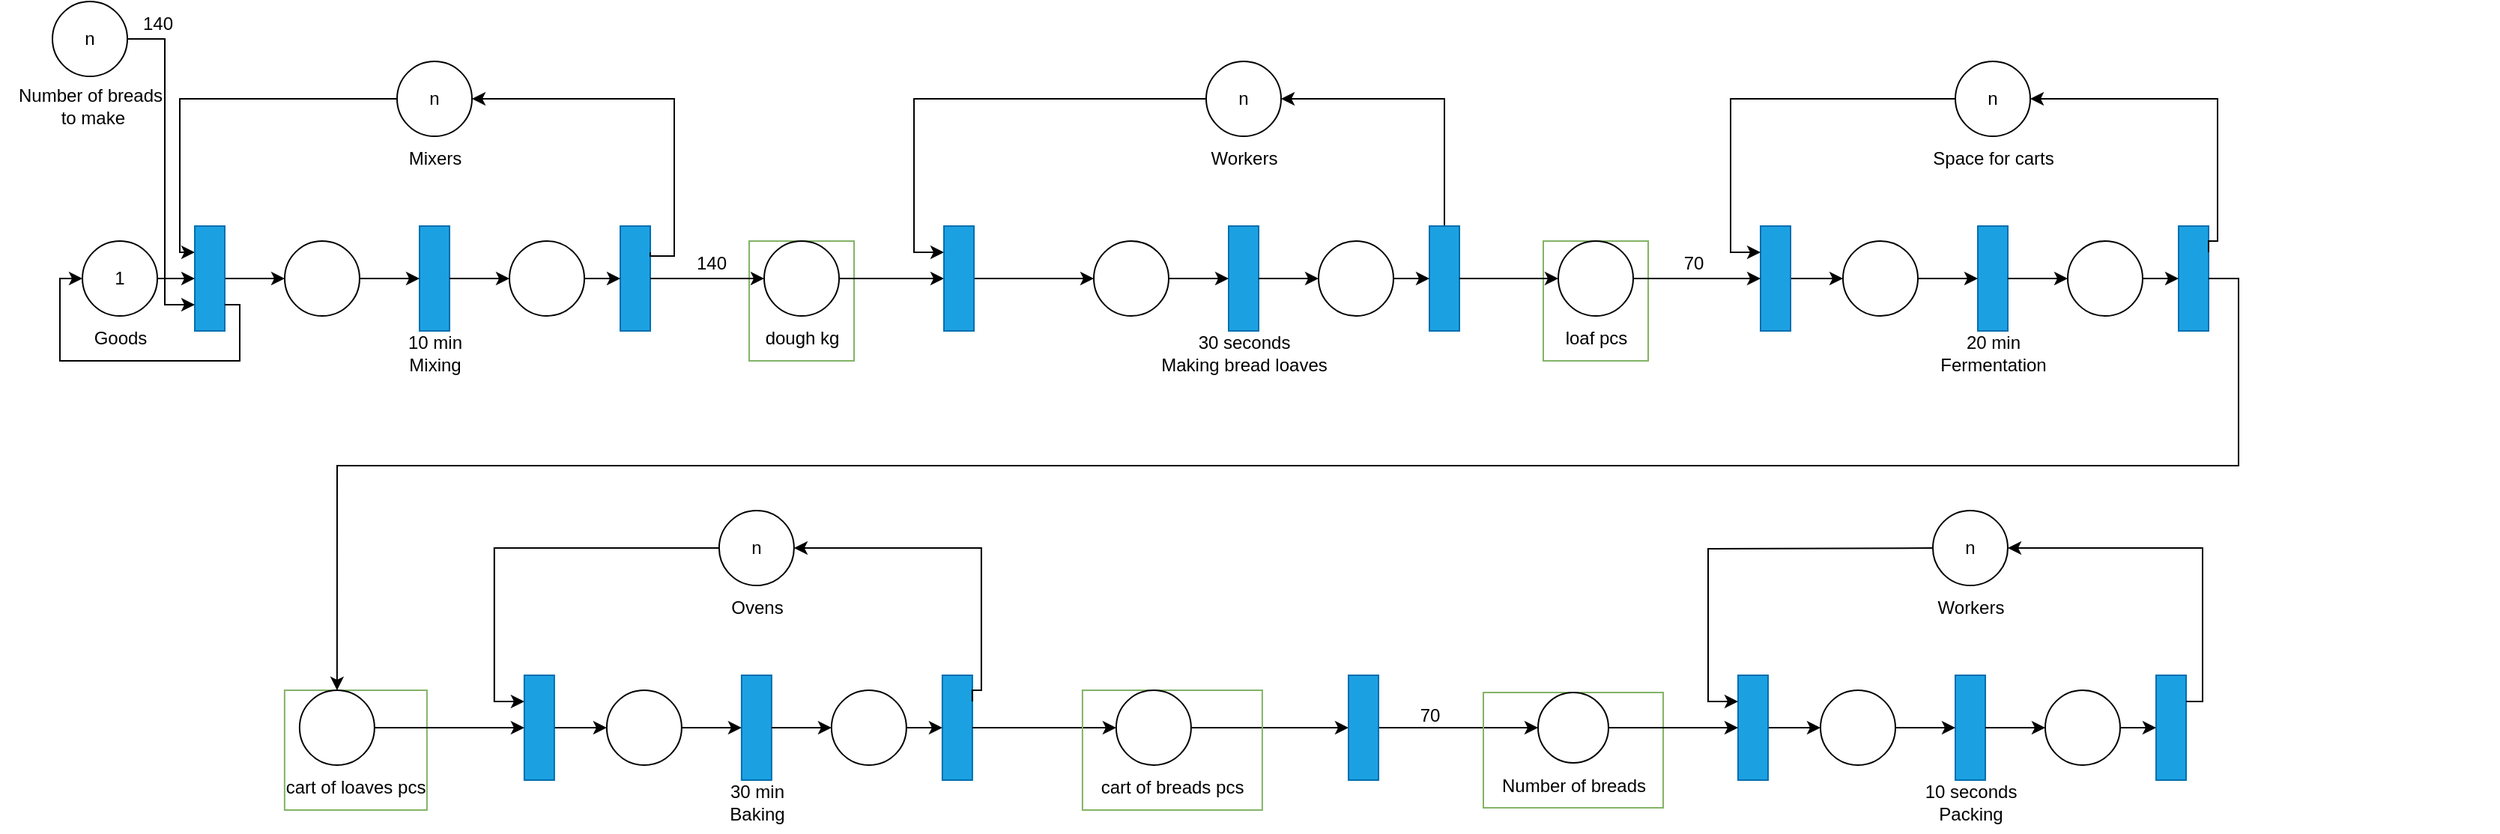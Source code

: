 <mxfile version="20.5.3" type="embed"><diagram id="23iRSUPoRavnBvh4doch" name="Page-1"><mxGraphModel dx="1580" dy="823" grid="1" gridSize="10" guides="1" tooltips="1" connect="1" arrows="1" fold="1" page="1" pageScale="1" pageWidth="827" pageHeight="1169" math="0" shadow="0"><root><mxCell id="0"/><mxCell id="1" parent="0"/><mxCell id="70" style="edgeStyle=orthogonalEdgeStyle;rounded=0;orthogonalLoop=1;jettySize=auto;html=1;exitX=1;exitY=0.5;exitDx=0;exitDy=0;" parent="1" source="305" edge="1"><mxGeometry relative="1" as="geometry"><mxPoint x="900" y="715" as="targetPoint"/><Array as="points"/></mxGeometry></mxCell><mxCell id="100" style="edgeStyle=orthogonalEdgeStyle;rounded=0;orthogonalLoop=1;jettySize=auto;html=1;exitX=0;exitY=0.5;exitDx=0;exitDy=0;entryX=0;entryY=0.25;entryDx=0;entryDy=0;" parent="1" source="79" target="5" edge="1"><mxGeometry relative="1" as="geometry"><mxPoint x="250" y="400" as="targetPoint"/><Array as="points"><mxPoint x="120" y="295"/><mxPoint x="120" y="398"/></Array></mxGeometry></mxCell><mxCell id="107" value="" style="edgeStyle=orthogonalEdgeStyle;rounded=0;orthogonalLoop=1;jettySize=auto;html=1;" parent="1" source="5" target="111" edge="1"><mxGeometry relative="1" as="geometry"><mxPoint x="140" y="144" as="targetPoint"/></mxGeometry></mxCell><mxCell id="133" value="" style="group" parent="1" vertex="1" connectable="0"><mxGeometry x="40" y="380" width="120" height="90" as="geometry"/></mxCell><mxCell id="5" value="" style="rounded=0;whiteSpace=wrap;html=1;fillColor=#1ba1e2;fontColor=#ffffff;strokeColor=#006EAF;" parent="133" vertex="1"><mxGeometry x="90" width="20" height="70" as="geometry"/></mxCell><mxCell id="93" value="" style="group" parent="133" vertex="1" connectable="0"><mxGeometry x="10" y="10" width="60" height="80" as="geometry"/></mxCell><mxCell id="36" value="1" style="ellipse;whiteSpace=wrap;html=1;aspect=fixed;" parent="93" vertex="1"><mxGeometry x="5" width="50" height="50" as="geometry"/></mxCell><mxCell id="87" value="Goods" style="text;html=1;align=center;verticalAlign=middle;resizable=1;points=[];autosize=1;strokeColor=none;fillColor=none;movable=1;rotatable=1;deletable=1;editable=1;connectable=1;" parent="93" vertex="1"><mxGeometry y="50" width="60" height="30" as="geometry"/></mxCell><mxCell id="37" style="edgeStyle=orthogonalEdgeStyle;rounded=0;orthogonalLoop=1;jettySize=auto;html=1;" parent="133" source="36" target="5" edge="1"><mxGeometry relative="1" as="geometry"/></mxCell><mxCell id="102" style="edgeStyle=orthogonalEdgeStyle;rounded=0;orthogonalLoop=1;jettySize=auto;html=1;exitX=1;exitY=0.75;exitDx=0;exitDy=0;" parent="133" source="5" target="36" edge="1"><mxGeometry relative="1" as="geometry"><mxPoint y="90" as="targetPoint"/><Array as="points"><mxPoint x="120" y="53"/><mxPoint x="120" y="90"/><mxPoint y="90"/><mxPoint y="35"/></Array></mxGeometry></mxCell><mxCell id="134" value="" style="group" parent="1" vertex="1" connectable="0"><mxGeometry x="190" y="270" width="244" height="215" as="geometry"/></mxCell><mxCell id="22" value="" style="rounded=0;whiteSpace=wrap;html=1;fillColor=#1ba1e2;fontColor=#ffffff;strokeColor=#006EAF;" parent="134" vertex="1"><mxGeometry x="224" y="110" width="20" height="70" as="geometry"/></mxCell><mxCell id="128" value="" style="group" parent="134" vertex="1" connectable="0"><mxGeometry width="200" height="215" as="geometry"/></mxCell><mxCell id="96" value="" style="group" parent="128" vertex="1" connectable="0"><mxGeometry x="70" width="60" height="80" as="geometry"/></mxCell><mxCell id="79" value="n" style="ellipse;whiteSpace=wrap;html=1;aspect=fixed;" parent="96" vertex="1"><mxGeometry x="5" width="50" height="50" as="geometry"/></mxCell><mxCell id="95" value="Mixers" style="text;html=1;align=center;verticalAlign=middle;resizable=0;points=[];autosize=1;strokeColor=none;fillColor=none;" parent="96" vertex="1"><mxGeometry y="50" width="60" height="30" as="geometry"/></mxCell><mxCell id="111" value="" style="ellipse;whiteSpace=wrap;html=1;aspect=fixed;" parent="128" vertex="1"><mxGeometry y="120" width="50" height="50" as="geometry"/></mxCell><mxCell id="118" value="" style="group" parent="128" vertex="1" connectable="0"><mxGeometry x="70" y="110" width="60" height="105" as="geometry"/></mxCell><mxCell id="116" value="" style="rounded=0;whiteSpace=wrap;html=1;fillColor=#1ba1e2;fontColor=#ffffff;strokeColor=#006EAF;" parent="118" vertex="1"><mxGeometry x="20" width="20" height="70" as="geometry"/></mxCell><mxCell id="117" value="10 min&lt;br&gt;Mixing" style="text;html=1;align=center;verticalAlign=middle;resizable=0;points=[];autosize=1;strokeColor=none;fillColor=none;" parent="118" vertex="1"><mxGeometry y="65" width="60" height="40" as="geometry"/></mxCell><mxCell id="115" style="edgeStyle=orthogonalEdgeStyle;rounded=0;orthogonalLoop=1;jettySize=auto;html=1;" parent="128" source="111" target="116" edge="1"><mxGeometry relative="1" as="geometry"><mxPoint x="75" y="145" as="targetPoint"/></mxGeometry></mxCell><mxCell id="120" style="edgeStyle=orthogonalEdgeStyle;rounded=0;orthogonalLoop=1;jettySize=auto;html=1;exitX=1;exitY=0.5;exitDx=0;exitDy=0;" parent="128" source="116" target="121" edge="1"><mxGeometry relative="1" as="geometry"><mxPoint x="170" y="145" as="targetPoint"/></mxGeometry></mxCell><mxCell id="121" value="" style="ellipse;whiteSpace=wrap;html=1;aspect=fixed;" parent="128" vertex="1"><mxGeometry x="150" y="120" width="50" height="50" as="geometry"/></mxCell><mxCell id="125" style="edgeStyle=orthogonalEdgeStyle;rounded=0;orthogonalLoop=1;jettySize=auto;html=1;exitX=1;exitY=0.25;exitDx=0;exitDy=0;entryX=1;entryY=0.5;entryDx=0;entryDy=0;" parent="134" source="22" target="79" edge="1"><mxGeometry relative="1" as="geometry"><Array as="points"><mxPoint x="244" y="130"/><mxPoint x="260" y="130"/><mxPoint x="260" y="25"/></Array></mxGeometry></mxCell><mxCell id="124" style="edgeStyle=orthogonalEdgeStyle;rounded=0;orthogonalLoop=1;jettySize=auto;html=1;exitX=1;exitY=0.5;exitDx=0;exitDy=0;entryX=0;entryY=0.5;entryDx=0;entryDy=0;" parent="134" source="121" target="22" edge="1"><mxGeometry relative="1" as="geometry"/></mxCell><mxCell id="162" value="" style="group" parent="1" vertex="1" connectable="0"><mxGeometry x="460" y="400" width="50" height="10" as="geometry"/></mxCell><mxCell id="161" value="140" style="text;html=1;strokeColor=none;fillColor=none;align=center;verticalAlign=middle;whiteSpace=wrap;rounded=0;" parent="162" vertex="1"><mxGeometry x="-10" width="50" height="10" as="geometry"/></mxCell><mxCell id="164" value="" style="group;fillColor=none;strokeColor=#82b366;" parent="1" vertex="1" connectable="0"><mxGeometry x="500" y="390" width="70" height="80" as="geometry"/></mxCell><mxCell id="35" value="" style="ellipse;whiteSpace=wrap;html=1;aspect=fixed;" parent="164" vertex="1"><mxGeometry x="10" width="50" height="50" as="geometry"/></mxCell><mxCell id="163" value="dough kg" style="text;html=1;align=center;verticalAlign=middle;resizable=0;points=[];autosize=1;strokeColor=none;fillColor=none;" parent="164" vertex="1"><mxGeometry y="50" width="70" height="30" as="geometry"/></mxCell><mxCell id="40" style="edgeStyle=orthogonalEdgeStyle;rounded=0;orthogonalLoop=1;jettySize=auto;html=1;" parent="1" source="22" target="35" edge="1"><mxGeometry relative="1" as="geometry"><mxPoint x="860" y="450" as="targetPoint"/></mxGeometry></mxCell><mxCell id="180" style="edgeStyle=orthogonalEdgeStyle;rounded=0;orthogonalLoop=1;jettySize=auto;html=1;exitX=1;exitY=0.5;exitDx=0;exitDy=0;entryX=0;entryY=0.5;entryDx=0;entryDy=0;" parent="1" source="35" target="182" edge="1"><mxGeometry relative="1" as="geometry"><mxPoint x="595" y="415" as="targetPoint"/></mxGeometry></mxCell><mxCell id="231" style="edgeStyle=orthogonalEdgeStyle;rounded=0;orthogonalLoop=1;jettySize=auto;html=1;exitX=1;exitY=0.5;exitDx=0;exitDy=0;entryX=0;entryY=0.5;entryDx=0;entryDy=0;" parent="1" source="182" target="221" edge="1"><mxGeometry relative="1" as="geometry"/></mxCell><mxCell id="190" style="edgeStyle=orthogonalEdgeStyle;rounded=0;orthogonalLoop=1;jettySize=auto;html=1;entryX=0;entryY=0.25;entryDx=0;entryDy=0;" parent="1" source="219" target="182" edge="1"><mxGeometry relative="1" as="geometry"><mxPoint x="710" y="305" as="sourcePoint"/><mxPoint x="620" y="375" as="targetPoint"/></mxGeometry></mxCell><mxCell id="215" value="" style="group" parent="1" vertex="1" connectable="0"><mxGeometry x="730" y="270" width="244" height="215" as="geometry"/></mxCell><mxCell id="376" style="edgeStyle=orthogonalEdgeStyle;rounded=0;orthogonalLoop=1;jettySize=auto;html=1;exitX=0.5;exitY=0;exitDx=0;exitDy=0;entryX=1;entryY=0.5;entryDx=0;entryDy=0;" parent="215" source="216" target="219" edge="1"><mxGeometry relative="1" as="geometry"/></mxCell><mxCell id="216" value="" style="rounded=0;whiteSpace=wrap;html=1;fillColor=#1ba1e2;fontColor=#ffffff;strokeColor=#006EAF;" parent="215" vertex="1"><mxGeometry x="224" y="110" width="20" height="70" as="geometry"/></mxCell><mxCell id="217" value="" style="group" parent="215" vertex="1" connectable="0"><mxGeometry width="200" height="215" as="geometry"/></mxCell><mxCell id="218" value="" style="group" parent="217" vertex="1" connectable="0"><mxGeometry x="70" width="70" height="80" as="geometry"/></mxCell><mxCell id="219" value="n" style="ellipse;whiteSpace=wrap;html=1;aspect=fixed;" parent="218" vertex="1"><mxGeometry x="5" width="50" height="50" as="geometry"/></mxCell><mxCell id="220" value="Workers" style="text;html=1;align=center;verticalAlign=middle;resizable=0;points=[];autosize=1;strokeColor=none;fillColor=none;" parent="218" vertex="1"><mxGeometry x="-5" y="50" width="70" height="30" as="geometry"/></mxCell><mxCell id="221" value="" style="ellipse;whiteSpace=wrap;html=1;aspect=fixed;" parent="217" vertex="1"><mxGeometry y="120" width="50" height="50" as="geometry"/></mxCell><mxCell id="222" value="" style="group" parent="217" vertex="1" connectable="0"><mxGeometry x="70" y="110" width="95" height="105" as="geometry"/></mxCell><mxCell id="223" value="" style="rounded=0;whiteSpace=wrap;html=1;fillColor=#1ba1e2;fontColor=#ffffff;strokeColor=#006EAF;" parent="222" vertex="1"><mxGeometry x="20" width="20" height="70" as="geometry"/></mxCell><mxCell id="224" value="30 seconds&lt;br&gt;Making bread loaves" style="text;html=1;align=center;verticalAlign=middle;resizable=0;points=[];autosize=1;strokeColor=none;fillColor=none;" parent="222" vertex="1"><mxGeometry x="-35" y="65" width="130" height="40" as="geometry"/></mxCell><mxCell id="225" style="edgeStyle=orthogonalEdgeStyle;rounded=0;orthogonalLoop=1;jettySize=auto;html=1;" parent="217" source="221" target="223" edge="1"><mxGeometry relative="1" as="geometry"><mxPoint x="75" y="145" as="targetPoint"/></mxGeometry></mxCell><mxCell id="226" style="edgeStyle=orthogonalEdgeStyle;rounded=0;orthogonalLoop=1;jettySize=auto;html=1;exitX=1;exitY=0.5;exitDx=0;exitDy=0;" parent="217" source="223" target="227" edge="1"><mxGeometry relative="1" as="geometry"><mxPoint x="170" y="145" as="targetPoint"/></mxGeometry></mxCell><mxCell id="227" value="" style="ellipse;whiteSpace=wrap;html=1;aspect=fixed;" parent="217" vertex="1"><mxGeometry x="150" y="120" width="50" height="50" as="geometry"/></mxCell><mxCell id="229" style="edgeStyle=orthogonalEdgeStyle;rounded=0;orthogonalLoop=1;jettySize=auto;html=1;exitX=1;exitY=0.5;exitDx=0;exitDy=0;entryX=0;entryY=0.5;entryDx=0;entryDy=0;" parent="215" source="227" target="216" edge="1"><mxGeometry relative="1" as="geometry"/></mxCell><mxCell id="249" value="" style="group;fillColor=none;strokeColor=#82b366;" parent="1" vertex="1" connectable="0"><mxGeometry x="1030" y="390" width="70" height="80" as="geometry"/></mxCell><mxCell id="250" value="" style="ellipse;whiteSpace=wrap;html=1;aspect=fixed;" parent="249" vertex="1"><mxGeometry x="10" width="50" height="50" as="geometry"/></mxCell><mxCell id="251" value="loaf pcs" style="text;html=1;align=center;verticalAlign=middle;resizable=0;points=[];autosize=1;strokeColor=none;fillColor=none;" parent="249" vertex="1"><mxGeometry x="5" y="50" width="60" height="30" as="geometry"/></mxCell><mxCell id="258" style="edgeStyle=orthogonalEdgeStyle;rounded=0;orthogonalLoop=1;jettySize=auto;html=1;exitX=1;exitY=0.5;exitDx=0;exitDy=0;entryX=0;entryY=0.5;entryDx=0;entryDy=0;" parent="1" source="259" target="267" edge="1"><mxGeometry relative="1" as="geometry"/></mxCell><mxCell id="259" value="" style="rounded=0;whiteSpace=wrap;html=1;fillColor=#1ba1e2;fontColor=#ffffff;strokeColor=#006EAF;" parent="1" vertex="1"><mxGeometry x="1175" y="380" width="20" height="70" as="geometry"/></mxCell><mxCell id="260" style="edgeStyle=orthogonalEdgeStyle;rounded=0;orthogonalLoop=1;jettySize=auto;html=1;entryX=0;entryY=0.25;entryDx=0;entryDy=0;" parent="1" source="265" target="259" edge="1"><mxGeometry relative="1" as="geometry"><mxPoint x="1540" y="355" as="sourcePoint"/><mxPoint x="1450" y="425" as="targetPoint"/></mxGeometry></mxCell><mxCell id="285" style="edgeStyle=orthogonalEdgeStyle;rounded=0;orthogonalLoop=1;jettySize=auto;html=1;exitX=1;exitY=0.5;exitDx=0;exitDy=0;entryX=0;entryY=0.5;entryDx=0;entryDy=0;" parent="1" source="286" target="295" edge="1"><mxGeometry relative="1" as="geometry"/></mxCell><mxCell id="286" value="" style="rounded=0;whiteSpace=wrap;html=1;fillColor=#1ba1e2;fontColor=#ffffff;strokeColor=#006EAF;" parent="1" vertex="1"><mxGeometry x="349.94" y="680" width="20" height="70" as="geometry"/></mxCell><mxCell id="287" style="edgeStyle=orthogonalEdgeStyle;rounded=0;orthogonalLoop=1;jettySize=auto;html=1;entryX=0;entryY=0.25;entryDx=0;entryDy=0;" parent="1" source="293" target="286" edge="1"><mxGeometry relative="1" as="geometry"><mxPoint x="714.94" y="655" as="sourcePoint"/><mxPoint x="624.94" y="725" as="targetPoint"/></mxGeometry></mxCell><mxCell id="288" value="" style="group" parent="1" vertex="1" connectable="0"><mxGeometry x="404.94" y="570" width="437.5" height="215" as="geometry"/></mxCell><mxCell id="289" value="" style="group" parent="288" vertex="1" connectable="0"><mxGeometry width="244" height="215" as="geometry"/></mxCell><mxCell id="290" value="" style="rounded=0;whiteSpace=wrap;html=1;fillColor=#1ba1e2;fontColor=#ffffff;strokeColor=#006EAF;" parent="289" vertex="1"><mxGeometry x="224" y="110" width="20" height="70" as="geometry"/></mxCell><mxCell id="291" value="" style="group" parent="289" vertex="1" connectable="0"><mxGeometry width="200" height="215" as="geometry"/></mxCell><mxCell id="292" value="" style="group" parent="291" vertex="1" connectable="0"><mxGeometry x="70" width="70" height="80" as="geometry"/></mxCell><mxCell id="293" value="n" style="ellipse;whiteSpace=wrap;html=1;aspect=fixed;" parent="292" vertex="1"><mxGeometry x="5" width="50" height="50" as="geometry"/></mxCell><mxCell id="294" value="Ovens" style="text;html=1;align=center;verticalAlign=middle;resizable=0;points=[];autosize=1;strokeColor=none;fillColor=none;" parent="292" vertex="1"><mxGeometry y="50" width="60" height="30" as="geometry"/></mxCell><mxCell id="295" value="" style="ellipse;whiteSpace=wrap;html=1;aspect=fixed;" parent="291" vertex="1"><mxGeometry y="120" width="50" height="50" as="geometry"/></mxCell><mxCell id="296" value="" style="group" parent="291" vertex="1" connectable="0"><mxGeometry x="70" y="110" width="95" height="105" as="geometry"/></mxCell><mxCell id="297" value="" style="rounded=0;whiteSpace=wrap;html=1;fillColor=#1ba1e2;fontColor=#ffffff;strokeColor=#006EAF;" parent="296" vertex="1"><mxGeometry x="20" width="20" height="70" as="geometry"/></mxCell><mxCell id="298" value="30 min&lt;br&gt;Baking" style="text;html=1;align=center;verticalAlign=middle;resizable=0;points=[];autosize=1;strokeColor=none;fillColor=none;" parent="296" vertex="1"><mxGeometry y="65" width="60" height="40" as="geometry"/></mxCell><mxCell id="299" style="edgeStyle=orthogonalEdgeStyle;rounded=0;orthogonalLoop=1;jettySize=auto;html=1;" parent="291" source="295" target="297" edge="1"><mxGeometry relative="1" as="geometry"><mxPoint x="75" y="145" as="targetPoint"/></mxGeometry></mxCell><mxCell id="300" style="edgeStyle=orthogonalEdgeStyle;rounded=0;orthogonalLoop=1;jettySize=auto;html=1;exitX=1;exitY=0.5;exitDx=0;exitDy=0;" parent="291" source="297" target="301" edge="1"><mxGeometry relative="1" as="geometry"><mxPoint x="170" y="145" as="targetPoint"/></mxGeometry></mxCell><mxCell id="301" value="" style="ellipse;whiteSpace=wrap;html=1;aspect=fixed;" parent="291" vertex="1"><mxGeometry x="150" y="120" width="50" height="50" as="geometry"/></mxCell><mxCell id="302" style="edgeStyle=orthogonalEdgeStyle;rounded=0;orthogonalLoop=1;jettySize=auto;html=1;exitX=1;exitY=0.25;exitDx=0;exitDy=0;entryX=1;entryY=0.5;entryDx=0;entryDy=0;" parent="289" source="290" target="293" edge="1"><mxGeometry relative="1" as="geometry"><Array as="points"><mxPoint x="244" y="120"/><mxPoint x="250" y="120"/><mxPoint x="250" y="25"/></Array></mxGeometry></mxCell><mxCell id="303" style="edgeStyle=orthogonalEdgeStyle;rounded=0;orthogonalLoop=1;jettySize=auto;html=1;exitX=1;exitY=0.5;exitDx=0;exitDy=0;entryX=0;entryY=0.5;entryDx=0;entryDy=0;" parent="289" source="301" target="290" edge="1"><mxGeometry relative="1" as="geometry"/></mxCell><mxCell id="309" style="edgeStyle=orthogonalEdgeStyle;rounded=0;orthogonalLoop=1;jettySize=auto;html=1;exitX=1;exitY=0.5;exitDx=0;exitDy=0;" parent="288" source="290" target="305" edge="1"><mxGeometry relative="1" as="geometry"><mxPoint x="325.06" y="145" as="targetPoint"/></mxGeometry></mxCell><mxCell id="318" value="" style="group;fillColor=none;strokeColor=#82b366;fillStyle=auto;rounded=0;" parent="288" vertex="1" connectable="0"><mxGeometry x="317.5" y="120" width="120" height="80" as="geometry"/></mxCell><mxCell id="304" value="" style="group;" parent="318" vertex="1" connectable="0"><mxGeometry x="12.5" width="95" height="80" as="geometry"/></mxCell><mxCell id="305" value="" style="ellipse;whiteSpace=wrap;html=1;aspect=fixed;" parent="304" vertex="1"><mxGeometry x="10" width="50" height="50" as="geometry"/></mxCell><mxCell id="306" value="cart of breads pcs" style="text;html=1;align=center;verticalAlign=middle;resizable=0;points=[];autosize=1;strokeColor=none;fillColor=none;" parent="318" vertex="1"><mxGeometry y="50" width="120" height="30" as="geometry"/></mxCell><mxCell id="313" value="" style="group" parent="1" vertex="1" connectable="0"><mxGeometry x="1110" y="390" width="40" height="30" as="geometry"/></mxCell><mxCell id="257" style="edgeStyle=orthogonalEdgeStyle;rounded=0;orthogonalLoop=1;jettySize=auto;html=1;exitX=1;exitY=0.5;exitDx=0;exitDy=0;entryX=0;entryY=0.5;entryDx=0;entryDy=0;" parent="313" source="250" target="259" edge="1"><mxGeometry relative="1" as="geometry"><mxPoint x="280" y="75" as="sourcePoint"/><mxPoint x="315" y="75" as="targetPoint"/></mxGeometry></mxCell><mxCell id="312" value="70" style="text;html=1;align=center;verticalAlign=middle;resizable=0;points=[];autosize=1;strokeColor=none;fillColor=none;" parent="313" vertex="1"><mxGeometry width="40" height="30" as="geometry"/></mxCell><mxCell id="316" value="" style="group" parent="1" vertex="1" connectable="0"><mxGeometry x="1230" y="270" width="437.5" height="215" as="geometry"/></mxCell><mxCell id="283" value="" style="group" parent="316" vertex="1" connectable="0"><mxGeometry width="425" height="215" as="geometry"/></mxCell><mxCell id="261" value="" style="group" parent="283" vertex="1" connectable="0"><mxGeometry width="244" height="215" as="geometry"/></mxCell><mxCell id="262" value="" style="rounded=0;whiteSpace=wrap;html=1;fillColor=#1ba1e2;fontColor=#ffffff;strokeColor=#006EAF;" parent="261" vertex="1"><mxGeometry x="224" y="110" width="20" height="70" as="geometry"/></mxCell><mxCell id="263" value="" style="group" parent="261" vertex="1" connectable="0"><mxGeometry width="200" height="215" as="geometry"/></mxCell><mxCell id="264" value="" style="group" parent="263" vertex="1" connectable="0"><mxGeometry x="70" width="80" height="80" as="geometry"/></mxCell><mxCell id="265" value="n" style="ellipse;whiteSpace=wrap;html=1;aspect=fixed;" parent="264" vertex="1"><mxGeometry x="5" width="50" height="50" as="geometry"/></mxCell><mxCell id="266" value="Space for carts" style="text;html=1;align=center;verticalAlign=middle;resizable=0;points=[];autosize=1;strokeColor=none;fillColor=none;" parent="264" vertex="1"><mxGeometry x="-20" y="50" width="100" height="30" as="geometry"/></mxCell><mxCell id="267" value="" style="ellipse;whiteSpace=wrap;html=1;aspect=fixed;" parent="263" vertex="1"><mxGeometry y="120" width="50" height="50" as="geometry"/></mxCell><mxCell id="268" value="" style="group" parent="263" vertex="1" connectable="0"><mxGeometry x="70" y="110" width="95" height="105" as="geometry"/></mxCell><mxCell id="269" value="" style="rounded=0;whiteSpace=wrap;html=1;fillColor=#1ba1e2;fontColor=#ffffff;strokeColor=#006EAF;" parent="268" vertex="1"><mxGeometry x="20" width="20" height="70" as="geometry"/></mxCell><mxCell id="270" value="20 min&lt;br&gt;Fermentation" style="text;html=1;align=center;verticalAlign=middle;resizable=0;points=[];autosize=1;strokeColor=none;fillColor=none;" parent="268" vertex="1"><mxGeometry x="-15" y="65" width="90" height="40" as="geometry"/></mxCell><mxCell id="271" style="edgeStyle=orthogonalEdgeStyle;rounded=0;orthogonalLoop=1;jettySize=auto;html=1;" parent="263" source="267" target="269" edge="1"><mxGeometry relative="1" as="geometry"><mxPoint x="75" y="145" as="targetPoint"/></mxGeometry></mxCell><mxCell id="272" style="edgeStyle=orthogonalEdgeStyle;rounded=0;orthogonalLoop=1;jettySize=auto;html=1;exitX=1;exitY=0.5;exitDx=0;exitDy=0;" parent="263" source="269" target="273" edge="1"><mxGeometry relative="1" as="geometry"><mxPoint x="170" y="145" as="targetPoint"/></mxGeometry></mxCell><mxCell id="273" value="" style="ellipse;whiteSpace=wrap;html=1;aspect=fixed;" parent="263" vertex="1"><mxGeometry x="150" y="120" width="50" height="50" as="geometry"/></mxCell><mxCell id="274" style="edgeStyle=orthogonalEdgeStyle;rounded=0;orthogonalLoop=1;jettySize=auto;html=1;exitX=1;exitY=0.25;exitDx=0;exitDy=0;entryX=1;entryY=0.5;entryDx=0;entryDy=0;" parent="261" source="262" target="265" edge="1"><mxGeometry relative="1" as="geometry"><Array as="points"><mxPoint x="244" y="120"/><mxPoint x="250" y="120"/><mxPoint x="250" y="25"/></Array></mxGeometry></mxCell><mxCell id="275" style="edgeStyle=orthogonalEdgeStyle;rounded=0;orthogonalLoop=1;jettySize=auto;html=1;exitX=1;exitY=0.5;exitDx=0;exitDy=0;entryX=0;entryY=0.5;entryDx=0;entryDy=0;" parent="261" source="273" target="262" edge="1"><mxGeometry relative="1" as="geometry"/></mxCell><mxCell id="276" value="" style="group;fillColor=none;strokeColor=#82b366;" parent="283" vertex="1" connectable="0"><mxGeometry x="-1040.06" y="420" width="95" height="80" as="geometry"/></mxCell><mxCell id="277" value="" style="ellipse;whiteSpace=wrap;html=1;aspect=fixed;" parent="276" vertex="1"><mxGeometry x="10" width="50" height="50" as="geometry"/></mxCell><mxCell id="280" style="edgeStyle=orthogonalEdgeStyle;rounded=0;orthogonalLoop=1;jettySize=auto;html=1;exitX=1;exitY=0.5;exitDx=0;exitDy=0;" parent="283" source="262" target="277" edge="1"><mxGeometry relative="1" as="geometry"><Array as="points"><mxPoint x="264" y="145"/><mxPoint x="264" y="270"/><mxPoint x="-1005" y="270"/></Array></mxGeometry></mxCell><mxCell id="278" value="cart of loaves pcs" style="text;html=1;align=center;verticalAlign=middle;resizable=0;points=[];autosize=1;strokeColor=none;fillColor=none;" parent="316" vertex="1"><mxGeometry x="-1052.56" y="470" width="120" height="30" as="geometry"/></mxCell><mxCell id="317" style="edgeStyle=orthogonalEdgeStyle;rounded=0;orthogonalLoop=1;jettySize=auto;html=1;exitX=1;exitY=0.5;exitDx=0;exitDy=0;entryX=0;entryY=0.5;entryDx=0;entryDy=0;" parent="1" source="277" target="286" edge="1"><mxGeometry relative="1" as="geometry"/></mxCell><mxCell id="349" value="" style="group" parent="1" vertex="1" connectable="0"><mxGeometry x="620" y="380" width="45" height="105" as="geometry"/></mxCell><mxCell id="182" value="&lt;span style=&quot;color: rgba(0, 0, 0, 0); font-family: monospace; font-size: 0px; text-align: start;&quot;&gt;%3CmxGraphModel%3E%3Croot%3E%3CmxCell%20id%3D%220%22%2F%3E%3CmxCell%20id%3D%221%22%20parent%3D%220%22%2F%3E%3CmxCell%20id%3D%222%22%20value%3D%22%22%20style%3D%22group%22%20vertex%3D%221%22%20connectable%3D%220%22%20parent%3D%221%22%3E%3CmxGeometry%20x%3D%22190%22%20y%3D%22270%22%20width%3D%22244%22%20height%3D%22215%22%20as%3D%22geometry%22%2F%3E%3C%2FmxCell%3E%3CmxCell%20id%3D%223%22%20value%3D%22%22%20style%3D%22rounded%3D0%3BwhiteSpace%3Dwrap%3Bhtml%3D1%3BfillColor%3D%231ba1e2%3BfontColor%3D%23ffffff%3BstrokeColor%3D%23006EAF%3B%22%20vertex%3D%221%22%20parent%3D%222%22%3E%3CmxGeometry%20x%3D%22224%22%20y%3D%22110%22%20width%3D%2220%22%20height%3D%2270%22%20as%3D%22geometry%22%2F%3E%3C%2FmxCell%3E%3CmxCell%20id%3D%224%22%20value%3D%22%22%20style%3D%22group%22%20vertex%3D%221%22%20connectable%3D%220%22%20parent%3D%222%22%3E%3CmxGeometry%20width%3D%22200%22%20height%3D%22215%22%20as%3D%22geometry%22%2F%3E%3C%2FmxCell%3E%3CmxCell%20id%3D%225%22%20value%3D%22%22%20style%3D%22group%22%20vertex%3D%221%22%20connectable%3D%220%22%20parent%3D%224%22%3E%3CmxGeometry%20x%3D%2270%22%20width%3D%2260%22%20height%3D%2280%22%20as%3D%22geometry%22%2F%3E%3C%2FmxCell%3E%3CmxCell%20id%3D%226%22%20value%3D%22n%3D%3F%22%20style%3D%22ellipse%3BwhiteSpace%3Dwrap%3Bhtml%3D1%3Baspect%3Dfixed%3B%22%20vertex%3D%221%22%20parent%3D%225%22%3E%3CmxGeometry%20x%3D%225%22%20width%3D%2250%22%20height%3D%2250%22%20as%3D%22geometry%22%2F%3E%3C%2FmxCell%3E%3CmxCell%20id%3D%227%22%20value%3D%22Mixers%22%20style%3D%22text%3Bhtml%3D1%3Balign%3Dcenter%3BverticalAlign%3Dmiddle%3Bresizable%3D0%3Bpoints%3D%5B%5D%3Bautosize%3D1%3BstrokeColor%3Dnone%3BfillColor%3Dnone%3B%22%20vertex%3D%221%22%20parent%3D%225%22%3E%3CmxGeometry%20y%3D%2250%22%20width%3D%2260%22%20height%3D%2230%22%20as%3D%22geometry%22%2F%3E%3C%2FmxCell%3E%3CmxCell%20id%3D%228%22%20value%3D%22%22%20style%3D%22ellipse%3BwhiteSpace%3Dwrap%3Bhtml%3D1%3Baspect%3Dfixed%3B%22%20vertex%3D%221%22%20parent%3D%224%22%3E%3CmxGeometry%20y%3D%22120%22%20width%3D%2250%22%20height%3D%2250%22%20as%3D%22geometry%22%2F%3E%3C%2FmxCell%3E%3CmxCell%20id%3D%229%22%20value%3D%22%22%20style%3D%22group%22%20vertex%3D%221%22%20connectable%3D%220%22%20parent%3D%224%22%3E%3CmxGeometry%20x%3D%2270%22%20y%3D%22110%22%20width%3D%2260%22%20height%3D%22105%22%20as%3D%22geometry%22%2F%3E%3C%2FmxCell%3E%3CmxCell%20id%3D%2210%22%20value%3D%22%22%20style%3D%22rounded%3D0%3BwhiteSpace%3Dwrap%3Bhtml%3D1%3BfillColor%3D%231ba1e2%3BfontColor%3D%23ffffff%3BstrokeColor%3D%23006EAF%3B%22%20vertex%3D%221%22%20parent%3D%229%22%3E%3CmxGeometry%20x%3D%2220%22%20width%3D%2220%22%20height%3D%2270%22%20as%3D%22geometry%22%2F%3E%3C%2FmxCell%3E%3CmxCell%20id%3D%2211%22%20value%3D%22time%3D%3F%26lt%3Bbr%26gt%3BMixing%22%20style%3D%22text%3Bhtml%3D1%3Balign%3Dcenter%3BverticalAlign%3Dmiddle%3Bresizable%3D0%3Bpoints%3D%5B%5D%3Bautosize%3D1%3BstrokeColor%3Dnone%3BfillColor%3Dnone%3B%22%20vertex%3D%221%22%20parent%3D%229%22%3E%3CmxGeometry%20y%3D%2265%22%20width%3D%2260%22%20height%3D%2240%22%20as%3D%22geometry%22%2F%3E%3C%2FmxCell%3E%3CmxCell%20id%3D%2212%22%20style%3D%22edgeStyle%3DorthogonalEdgeStyle%3Brounded%3D0%3BorthogonalLoop%3D1%3BjettySize%3Dauto%3Bhtml%3D1%3B%22%20edge%3D%221%22%20parent%3D%224%22%20source%3D%228%22%20target%3D%2210%22%3E%3CmxGeometry%20relative%3D%221%22%20as%3D%22geometry%22%3E%3CmxPoint%20x%3D%2275%22%20y%3D%22145%22%20as%3D%22targetPoint%22%2F%3E%3C%2FmxGeometry%3E%3C%2FmxCell%3E%3CmxCell%20id%3D%2213%22%20style%3D%22edgeStyle%3DorthogonalEdgeStyle%3Brounded%3D0%3BorthogonalLoop%3D1%3BjettySize%3Dauto%3Bhtml%3D1%3BexitX%3D1%3BexitY%3D0.5%3BexitDx%3D0%3BexitDy%3D0%3B%22%20edge%3D%221%22%20parent%3D%224%22%20source%3D%2210%22%20target%3D%2214%22%3E%3CmxGeometry%20relative%3D%221%22%20as%3D%22geometry%22%3E%3CmxPoint%20x%3D%22170%22%20y%3D%22145%22%20as%3D%22targetPoint%22%2F%3E%3C%2FmxGeometry%3E%3C%2FmxCell%3E%3CmxCell%20id%3D%2214%22%20value%3D%22%22%20style%3D%22ellipse%3BwhiteSpace%3Dwrap%3Bhtml%3D1%3Baspect%3Dfixed%3B%22%20vertex%3D%221%22%20parent%3D%224%22%3E%3CmxGeometry%20x%3D%22150%22%20y%3D%22120%22%20width%3D%2250%22%20height%3D%2250%22%20as%3D%22geometry%22%2F%3E%3C%2FmxCell%3E%3CmxCell%20id%3D%2215%22%20style%3D%22edgeStyle%3DorthogonalEdgeStyle%3Brounded%3D0%3BorthogonalLoop%3D1%3BjettySize%3Dauto%3Bhtml%3D1%3BexitX%3D1%3BexitY%3D0.25%3BexitDx%3D0%3BexitDy%3D0%3BentryX%3D1%3BentryY%3D0.5%3BentryDx%3D0%3BentryDy%3D0%3B%22%20edge%3D%221%22%20parent%3D%222%22%20source%3D%223%22%20target%3D%226%22%3E%3CmxGeometry%20relative%3D%221%22%20as%3D%22geometry%22%3E%3CArray%20as%3D%22points%22%3E%3CmxPoint%20x%3D%22244%22%20y%3D%22130%22%2F%3E%3CmxPoint%20x%3D%22260%22%20y%3D%22130%22%2F%3E%3CmxPoint%20x%3D%22260%22%20y%3D%2225%22%2F%3E%3C%2FArray%3E%3C%2FmxGeometry%3E%3C%2FmxCell%3E%3CmxCell%20id%3D%2216%22%20style%3D%22edgeStyle%3DorthogonalEdgeStyle%3Brounded%3D0%3BorthogonalLoop%3D1%3BjettySize%3Dauto%3Bhtml%3D1%3BexitX%3D1%3BexitY%3D0.5%3BexitDx%3D0%3BexitDy%3D0%3BentryX%3D0%3BentryY%3D0.5%3BentryDx%3D0%3BentryDy%3D0%3B%22%20edge%3D%221%22%20parent%3D%222%22%20source%3D%2214%22%20target%3D%223%22%3E%3CmxGeometry%20relative%3D%221%22%20as%3D%22geometry%22%2F%3E%3C%2FmxCell%3E%3C%2Froot%3E%3C%2FmxGraphModel%3E&lt;/span&gt;" style="rounded=0;whiteSpace=wrap;html=1;fillColor=#1ba1e2;fontColor=#ffffff;strokeColor=#006EAF;" parent="349" vertex="1"><mxGeometry x="10" width="20" height="70" as="geometry"/></mxCell><mxCell id="381" style="edgeStyle=orthogonalEdgeStyle;rounded=0;orthogonalLoop=1;jettySize=auto;html=1;exitX=1;exitY=0.5;exitDx=0;exitDy=0;" parent="1" source="216" target="250" edge="1"><mxGeometry relative="1" as="geometry"/></mxCell><mxCell id="463" value="" style="group" parent="1" vertex="1" connectable="0"><mxGeometry y="230" width="125" height="90" as="geometry"/></mxCell><mxCell id="461" value="n" style="ellipse;whiteSpace=wrap;html=1;aspect=fixed;" parent="463" vertex="1"><mxGeometry x="35" width="50" height="50" as="geometry"/></mxCell><mxCell id="462" value="Number of breads&lt;br&gt;&amp;nbsp;to make" style="text;html=1;align=center;verticalAlign=middle;resizable=0;points=[];autosize=1;strokeColor=none;fillColor=none;" parent="463" vertex="1"><mxGeometry y="50" width="120" height="40" as="geometry"/></mxCell><mxCell id="469" value="140" style="text;html=1;align=center;verticalAlign=middle;resizable=0;points=[];autosize=1;strokeColor=none;fillColor=none;" parent="463" vertex="1"><mxGeometry x="85" width="40" height="30" as="geometry"/></mxCell><mxCell id="465" style="edgeStyle=orthogonalEdgeStyle;rounded=0;orthogonalLoop=1;jettySize=auto;html=1;exitX=1;exitY=0.5;exitDx=0;exitDy=0;entryX=0;entryY=0.75;entryDx=0;entryDy=0;" parent="1" source="461" target="5" edge="1"><mxGeometry relative="1" as="geometry"><Array as="points"><mxPoint x="85" y="255"/><mxPoint x="110" y="255"/><mxPoint x="110" y="433"/></Array></mxGeometry></mxCell><mxCell id="427" style="edgeStyle=orthogonalEdgeStyle;rounded=0;orthogonalLoop=1;jettySize=auto;html=1;exitX=1;exitY=0.5;exitDx=0;exitDy=0;entryX=0;entryY=0.5;entryDx=0;entryDy=0;" parent="1" source="428" target="436" edge="1"><mxGeometry relative="1" as="geometry"/></mxCell><mxCell id="428" value="" style="rounded=0;whiteSpace=wrap;html=1;fillColor=#1ba1e2;fontColor=#ffffff;strokeColor=#006EAF;" parent="1" vertex="1"><mxGeometry x="1159.99" y="680" width="20" height="70" as="geometry"/></mxCell><mxCell id="429" style="edgeStyle=orthogonalEdgeStyle;rounded=0;orthogonalLoop=1;jettySize=auto;html=1;entryX=0;entryY=0.25;entryDx=0;entryDy=0;" parent="1" target="428" edge="1"><mxGeometry relative="1" as="geometry"><mxPoint x="1289.99" y="595.0" as="sourcePoint"/><mxPoint x="1434.99" y="725" as="targetPoint"/></mxGeometry></mxCell><mxCell id="431" value="" style="rounded=0;whiteSpace=wrap;html=1;fillColor=#1ba1e2;fontColor=#ffffff;strokeColor=#006EAF;" parent="1" vertex="1"><mxGeometry x="1438.99" y="680" width="20" height="70" as="geometry"/></mxCell><mxCell id="435" value="Workers" style="text;html=1;align=center;verticalAlign=middle;resizable=0;points=[];autosize=1;strokeColor=none;fillColor=none;" parent="1" vertex="1"><mxGeometry x="1279.99" y="620" width="70" height="30" as="geometry"/></mxCell><mxCell id="438" value="" style="rounded=0;whiteSpace=wrap;html=1;fillColor=#1ba1e2;fontColor=#ffffff;strokeColor=#006EAF;" parent="1" vertex="1"><mxGeometry x="1304.99" y="680" width="20" height="70" as="geometry"/></mxCell><mxCell id="440" style="edgeStyle=orthogonalEdgeStyle;rounded=0;orthogonalLoop=1;jettySize=auto;html=1;" parent="1" source="436" target="438" edge="1"><mxGeometry relative="1" as="geometry"><mxPoint x="1289.99" y="715" as="targetPoint"/></mxGeometry></mxCell><mxCell id="441" style="edgeStyle=orthogonalEdgeStyle;rounded=0;orthogonalLoop=1;jettySize=auto;html=1;exitX=1;exitY=0.5;exitDx=0;exitDy=0;" parent="1" source="438" target="442" edge="1"><mxGeometry relative="1" as="geometry"><mxPoint x="1384.99" y="715" as="targetPoint"/></mxGeometry></mxCell><mxCell id="442" value="" style="ellipse;whiteSpace=wrap;html=1;aspect=fixed;" parent="1" vertex="1"><mxGeometry x="1364.99" y="690" width="50" height="50" as="geometry"/></mxCell><mxCell id="444" style="edgeStyle=orthogonalEdgeStyle;rounded=0;orthogonalLoop=1;jettySize=auto;html=1;exitX=1;exitY=0.5;exitDx=0;exitDy=0;entryX=0;entryY=0.5;entryDx=0;entryDy=0;" parent="1" source="442" target="431" edge="1"><mxGeometry relative="1" as="geometry"/></mxCell><mxCell id="456" style="edgeStyle=orthogonalEdgeStyle;rounded=0;orthogonalLoop=1;jettySize=auto;html=1;exitX=1;exitY=0.25;exitDx=0;exitDy=0;entryX=1;entryY=0.5;entryDx=0;entryDy=0;" parent="1" source="431" edge="1"><mxGeometry relative="1" as="geometry"><mxPoint x="1339.99" y="595.0" as="targetPoint"/><Array as="points"><mxPoint x="1469.99" y="698"/><mxPoint x="1469.99" y="595"/></Array></mxGeometry></mxCell><mxCell id="473" value="" style="group" parent="1" vertex="1" connectable="0"><mxGeometry x="1214.99" y="570" width="244" height="215" as="geometry"/></mxCell><mxCell id="430" value="" style="group" parent="473" vertex="1" connectable="0"><mxGeometry width="244" height="215" as="geometry"/></mxCell><mxCell id="432" value="" style="group" parent="430" vertex="1" connectable="0"><mxGeometry width="200" height="215" as="geometry"/></mxCell><mxCell id="433" value="" style="group" parent="432" vertex="1" connectable="0"><mxGeometry x="70" width="70" height="80" as="geometry"/></mxCell><mxCell id="434" value="n" style="ellipse;whiteSpace=wrap;html=1;aspect=fixed;" parent="433" vertex="1"><mxGeometry x="5" width="50" height="50" as="geometry"/></mxCell><mxCell id="437" value="" style="group" parent="432" vertex="1" connectable="0"><mxGeometry x="70" y="110" width="95" height="105" as="geometry"/></mxCell><mxCell id="439" value="10 seconds&lt;br&gt;Packing" style="text;html=1;align=center;verticalAlign=middle;resizable=0;points=[];autosize=1;strokeColor=none;fillColor=none;" parent="437" vertex="1"><mxGeometry x="-10" y="65" width="80" height="40" as="geometry"/></mxCell><mxCell id="436" value="" style="ellipse;whiteSpace=wrap;html=1;aspect=fixed;" parent="473" vertex="1"><mxGeometry y="120" width="50" height="50" as="geometry"/></mxCell><mxCell id="477" style="edgeStyle=orthogonalEdgeStyle;rounded=0;orthogonalLoop=1;jettySize=auto;html=1;exitX=1;exitY=0.5;exitDx=0;exitDy=0;" parent="1" source="474" target="476" edge="1"><mxGeometry relative="1" as="geometry"><mxPoint x="940" y="800" as="targetPoint"/></mxGeometry></mxCell><mxCell id="474" value="" style="rounded=0;whiteSpace=wrap;html=1;fillColor=#1ba1e2;fontColor=#ffffff;strokeColor=#006EAF;" parent="1" vertex="1"><mxGeometry x="900" y="680" width="20" height="70" as="geometry"/></mxCell><mxCell id="478" value="70" style="text;html=1;align=center;verticalAlign=middle;resizable=0;points=[];autosize=1;strokeColor=none;fillColor=none;" parent="1" vertex="1"><mxGeometry x="934" y="691.5" width="40" height="30" as="geometry"/></mxCell><mxCell id="485" value="" style="group;fillColor=none;strokeColor=#82b366;" parent="1" vertex="1" connectable="0"><mxGeometry x="990" y="691.5" width="120" height="77" as="geometry"/></mxCell><mxCell id="476" value="" style="ellipse;whiteSpace=wrap;html=1;aspect=fixed;" parent="485" vertex="1"><mxGeometry x="36.5" width="47" height="47" as="geometry"/></mxCell><mxCell id="484" value="Number of breads" style="text;html=1;align=center;verticalAlign=middle;resizable=0;points=[];autosize=1;strokeColor=none;fillColor=none;" parent="485" vertex="1"><mxGeometry y="47" width="120" height="30" as="geometry"/></mxCell><mxCell id="488" style="edgeStyle=orthogonalEdgeStyle;rounded=0;orthogonalLoop=1;jettySize=auto;html=1;exitX=1;exitY=0.5;exitDx=0;exitDy=0;entryX=0;entryY=0.5;entryDx=0;entryDy=0;strokeWidth=1;" parent="1" source="476" target="428" edge="1"><mxGeometry relative="1" as="geometry"/></mxCell></root></mxGraphModel></diagram></mxfile>